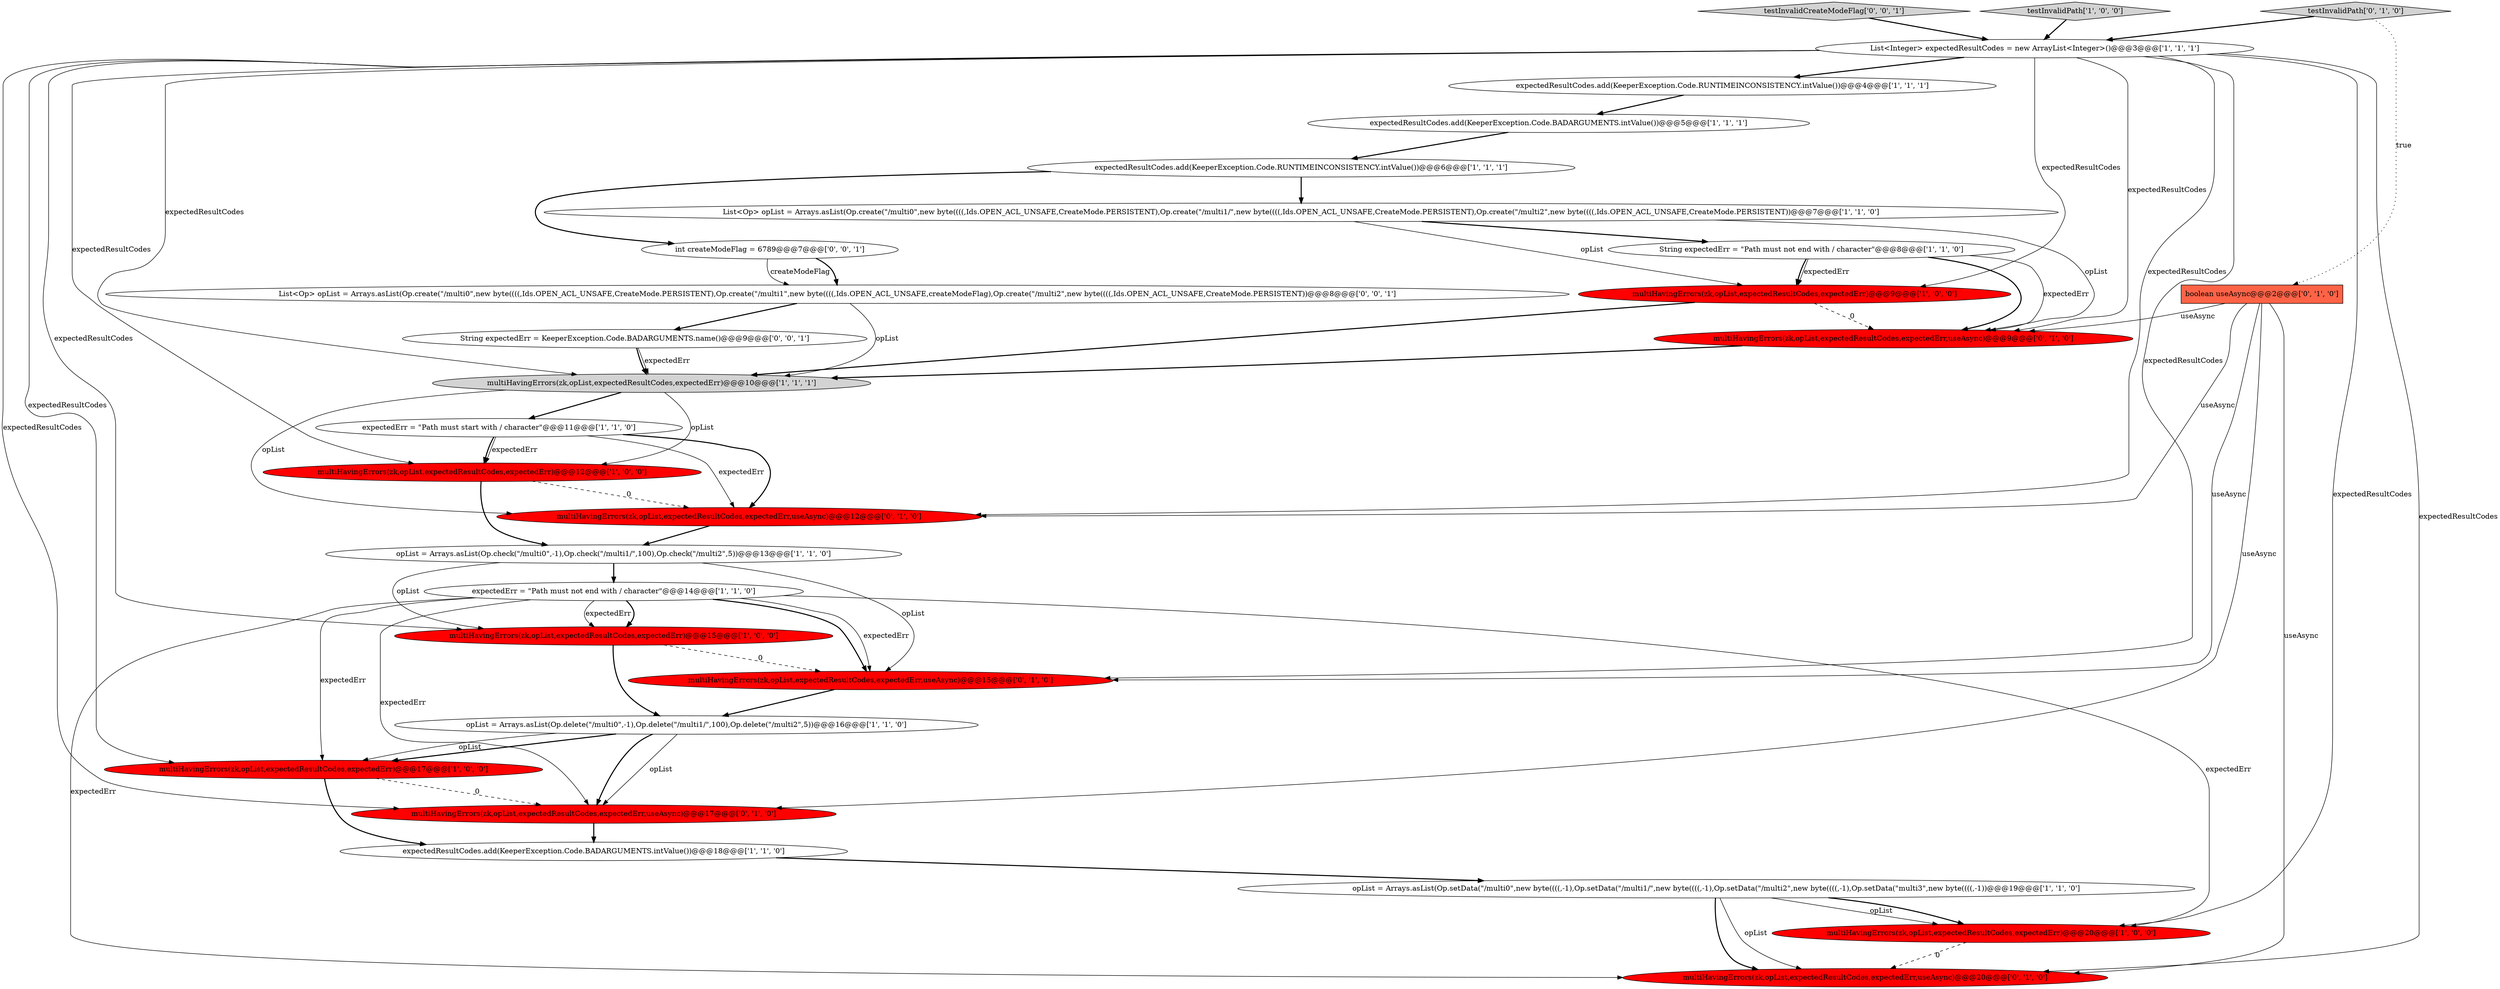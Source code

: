 digraph {
18 [style = filled, label = "multiHavingErrors(zk,opList,expectedResultCodes,expectedErr)@@@9@@@['1', '0', '0']", fillcolor = red, shape = ellipse image = "AAA1AAABBB1BBB"];
17 [style = filled, label = "expectedErr = \"Path must start with / character\"@@@11@@@['1', '1', '0']", fillcolor = white, shape = ellipse image = "AAA0AAABBB1BBB"];
15 [style = filled, label = "expectedResultCodes.add(KeeperException.Code.RUNTIMEINCONSISTENCY.intValue())@@@4@@@['1', '1', '1']", fillcolor = white, shape = ellipse image = "AAA0AAABBB1BBB"];
25 [style = filled, label = "multiHavingErrors(zk,opList,expectedResultCodes,expectedErr,useAsync)@@@9@@@['0', '1', '0']", fillcolor = red, shape = ellipse image = "AAA1AAABBB2BBB"];
5 [style = filled, label = "String expectedErr = \"Path must not end with / character\"@@@8@@@['1', '1', '0']", fillcolor = white, shape = ellipse image = "AAA0AAABBB1BBB"];
29 [style = filled, label = "String expectedErr = KeeperException.Code.BADARGUMENTS.name()@@@9@@@['0', '0', '1']", fillcolor = white, shape = ellipse image = "AAA0AAABBB3BBB"];
2 [style = filled, label = "opList = Arrays.asList(Op.check(\"/multi0\",-1),Op.check(\"/multi1/\",100),Op.check(\"/multi2\",5))@@@13@@@['1', '1', '0']", fillcolor = white, shape = ellipse image = "AAA0AAABBB1BBB"];
6 [style = filled, label = "opList = Arrays.asList(Op.delete(\"/multi0\",-1),Op.delete(\"/multi1/\",100),Op.delete(\"/multi2\",5))@@@16@@@['1', '1', '0']", fillcolor = white, shape = ellipse image = "AAA0AAABBB1BBB"];
10 [style = filled, label = "List<Integer> expectedResultCodes = new ArrayList<Integer>()@@@3@@@['1', '1', '1']", fillcolor = white, shape = ellipse image = "AAA0AAABBB1BBB"];
28 [style = filled, label = "testInvalidCreateModeFlag['0', '0', '1']", fillcolor = lightgray, shape = diamond image = "AAA0AAABBB3BBB"];
7 [style = filled, label = "List<Op> opList = Arrays.asList(Op.create(\"/multi0\",new byte((((,Ids.OPEN_ACL_UNSAFE,CreateMode.PERSISTENT),Op.create(\"/multi1/\",new byte((((,Ids.OPEN_ACL_UNSAFE,CreateMode.PERSISTENT),Op.create(\"/multi2\",new byte((((,Ids.OPEN_ACL_UNSAFE,CreateMode.PERSISTENT))@@@7@@@['1', '1', '0']", fillcolor = white, shape = ellipse image = "AAA0AAABBB1BBB"];
0 [style = filled, label = "expectedResultCodes.add(KeeperException.Code.BADARGUMENTS.intValue())@@@5@@@['1', '1', '1']", fillcolor = white, shape = ellipse image = "AAA0AAABBB1BBB"];
26 [style = filled, label = "int createModeFlag = 6789@@@7@@@['0', '0', '1']", fillcolor = white, shape = ellipse image = "AAA0AAABBB3BBB"];
3 [style = filled, label = "multiHavingErrors(zk,opList,expectedResultCodes,expectedErr)@@@12@@@['1', '0', '0']", fillcolor = red, shape = ellipse image = "AAA1AAABBB1BBB"];
13 [style = filled, label = "expectedResultCodes.add(KeeperException.Code.RUNTIMEINCONSISTENCY.intValue())@@@6@@@['1', '1', '1']", fillcolor = white, shape = ellipse image = "AAA0AAABBB1BBB"];
16 [style = filled, label = "multiHavingErrors(zk,opList,expectedResultCodes,expectedErr)@@@15@@@['1', '0', '0']", fillcolor = red, shape = ellipse image = "AAA1AAABBB1BBB"];
1 [style = filled, label = "expectedErr = \"Path must not end with / character\"@@@14@@@['1', '1', '0']", fillcolor = white, shape = ellipse image = "AAA0AAABBB1BBB"];
4 [style = filled, label = "expectedResultCodes.add(KeeperException.Code.BADARGUMENTS.intValue())@@@18@@@['1', '1', '0']", fillcolor = white, shape = ellipse image = "AAA0AAABBB1BBB"];
24 [style = filled, label = "boolean useAsync@@@2@@@['0', '1', '0']", fillcolor = tomato, shape = box image = "AAA1AAABBB2BBB"];
27 [style = filled, label = "List<Op> opList = Arrays.asList(Op.create(\"/multi0\",new byte((((,Ids.OPEN_ACL_UNSAFE,CreateMode.PERSISTENT),Op.create(\"/multi1\",new byte((((,Ids.OPEN_ACL_UNSAFE,createModeFlag),Op.create(\"/multi2\",new byte((((,Ids.OPEN_ACL_UNSAFE,CreateMode.PERSISTENT))@@@8@@@['0', '0', '1']", fillcolor = white, shape = ellipse image = "AAA0AAABBB3BBB"];
21 [style = filled, label = "testInvalidPath['0', '1', '0']", fillcolor = lightgray, shape = diamond image = "AAA0AAABBB2BBB"];
14 [style = filled, label = "multiHavingErrors(zk,opList,expectedResultCodes,expectedErr)@@@10@@@['1', '1', '1']", fillcolor = lightgray, shape = ellipse image = "AAA0AAABBB1BBB"];
20 [style = filled, label = "multiHavingErrors(zk,opList,expectedResultCodes,expectedErr,useAsync)@@@15@@@['0', '1', '0']", fillcolor = red, shape = ellipse image = "AAA1AAABBB2BBB"];
8 [style = filled, label = "opList = Arrays.asList(Op.setData(\"/multi0\",new byte((((,-1),Op.setData(\"/multi1/\",new byte((((,-1),Op.setData(\"/multi2\",new byte((((,-1),Op.setData(\"multi3\",new byte((((,-1))@@@19@@@['1', '1', '0']", fillcolor = white, shape = ellipse image = "AAA0AAABBB1BBB"];
22 [style = filled, label = "multiHavingErrors(zk,opList,expectedResultCodes,expectedErr,useAsync)@@@12@@@['0', '1', '0']", fillcolor = red, shape = ellipse image = "AAA1AAABBB2BBB"];
11 [style = filled, label = "multiHavingErrors(zk,opList,expectedResultCodes,expectedErr)@@@17@@@['1', '0', '0']", fillcolor = red, shape = ellipse image = "AAA1AAABBB1BBB"];
9 [style = filled, label = "testInvalidPath['1', '0', '0']", fillcolor = lightgray, shape = diamond image = "AAA0AAABBB1BBB"];
12 [style = filled, label = "multiHavingErrors(zk,opList,expectedResultCodes,expectedErr)@@@20@@@['1', '0', '0']", fillcolor = red, shape = ellipse image = "AAA1AAABBB1BBB"];
23 [style = filled, label = "multiHavingErrors(zk,opList,expectedResultCodes,expectedErr,useAsync)@@@17@@@['0', '1', '0']", fillcolor = red, shape = ellipse image = "AAA1AAABBB2BBB"];
19 [style = filled, label = "multiHavingErrors(zk,opList,expectedResultCodes,expectedErr,useAsync)@@@20@@@['0', '1', '0']", fillcolor = red, shape = ellipse image = "AAA1AAABBB2BBB"];
21->10 [style = bold, label=""];
10->12 [style = solid, label="expectedResultCodes"];
17->3 [style = solid, label="expectedErr"];
2->20 [style = solid, label="opList"];
1->23 [style = solid, label="expectedErr"];
10->15 [style = bold, label=""];
22->2 [style = bold, label=""];
0->13 [style = bold, label=""];
28->10 [style = bold, label=""];
10->14 [style = solid, label="expectedResultCodes"];
14->22 [style = solid, label="opList"];
2->1 [style = bold, label=""];
6->23 [style = bold, label=""];
8->19 [style = bold, label=""];
16->6 [style = bold, label=""];
14->3 [style = solid, label="opList"];
24->25 [style = solid, label="useAsync"];
11->4 [style = bold, label=""];
10->11 [style = solid, label="expectedResultCodes"];
5->25 [style = solid, label="expectedErr"];
23->4 [style = bold, label=""];
24->23 [style = solid, label="useAsync"];
1->20 [style = bold, label=""];
24->20 [style = solid, label="useAsync"];
1->20 [style = solid, label="expectedErr"];
14->17 [style = bold, label=""];
11->23 [style = dashed, label="0"];
5->18 [style = bold, label=""];
25->14 [style = bold, label=""];
20->6 [style = bold, label=""];
9->10 [style = bold, label=""];
26->27 [style = solid, label="createModeFlag"];
27->14 [style = solid, label="opList"];
17->22 [style = bold, label=""];
3->22 [style = dashed, label="0"];
29->14 [style = solid, label="expectedErr"];
5->25 [style = bold, label=""];
5->18 [style = solid, label="expectedErr"];
10->20 [style = solid, label="expectedResultCodes"];
1->12 [style = solid, label="expectedErr"];
10->23 [style = solid, label="expectedResultCodes"];
8->19 [style = solid, label="opList"];
26->27 [style = bold, label=""];
6->23 [style = solid, label="opList"];
7->5 [style = bold, label=""];
10->22 [style = solid, label="expectedResultCodes"];
12->19 [style = dashed, label="0"];
3->2 [style = bold, label=""];
21->24 [style = dotted, label="true"];
13->26 [style = bold, label=""];
1->16 [style = bold, label=""];
13->7 [style = bold, label=""];
10->18 [style = solid, label="expectedResultCodes"];
10->16 [style = solid, label="expectedResultCodes"];
15->0 [style = bold, label=""];
6->11 [style = bold, label=""];
2->16 [style = solid, label="opList"];
8->12 [style = solid, label="opList"];
1->11 [style = solid, label="expectedErr"];
29->14 [style = bold, label=""];
10->25 [style = solid, label="expectedResultCodes"];
17->3 [style = bold, label=""];
10->3 [style = solid, label="expectedResultCodes"];
4->8 [style = bold, label=""];
1->16 [style = solid, label="expectedErr"];
10->19 [style = solid, label="expectedResultCodes"];
1->19 [style = solid, label="expectedErr"];
6->11 [style = solid, label="opList"];
27->29 [style = bold, label=""];
7->25 [style = solid, label="opList"];
7->18 [style = solid, label="opList"];
24->22 [style = solid, label="useAsync"];
18->14 [style = bold, label=""];
8->12 [style = bold, label=""];
24->19 [style = solid, label="useAsync"];
18->25 [style = dashed, label="0"];
17->22 [style = solid, label="expectedErr"];
16->20 [style = dashed, label="0"];
}

